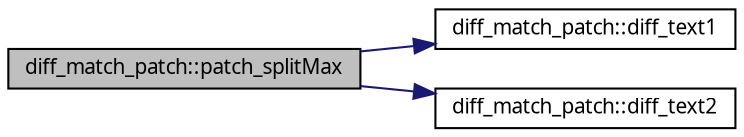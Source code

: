 digraph G
{
  edge [fontname="FreeSans.ttf",fontsize="10",labelfontname="FreeSans.ttf",labelfontsize="10"];
  node [fontname="FreeSans.ttf",fontsize="10",shape=record];
  rankdir=LR;
  Node1 [label="diff_match_patch::patch_splitMax",height=0.2,width=0.4,color="black", fillcolor="grey75", style="filled" fontcolor="black"];
  Node1 -> Node2 [color="midnightblue",fontsize="10",style="solid",fontname="FreeSans.ttf"];
  Node2 [label="diff_match_patch::diff_text1",height=0.2,width=0.4,color="black", fillcolor="white", style="filled",URL="$classdiff__match__patch.html#a6a1995ece702b50091f3883518864ea7"];
  Node1 -> Node3 [color="midnightblue",fontsize="10",style="solid",fontname="FreeSans.ttf"];
  Node3 [label="diff_match_patch::diff_text2",height=0.2,width=0.4,color="black", fillcolor="white", style="filled",URL="$classdiff__match__patch.html#a9d3e1424496704a7e1d1f7995d465f20"];
}
